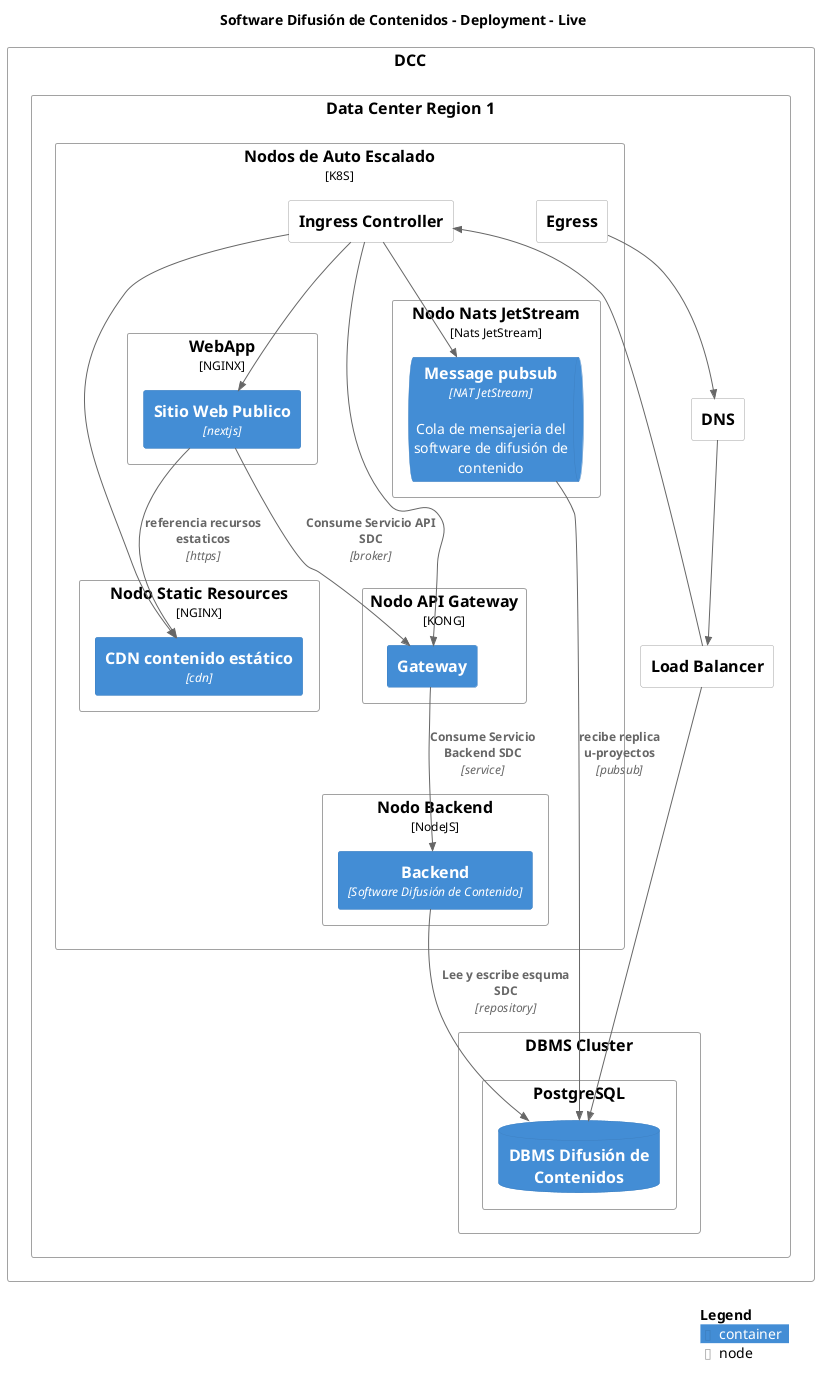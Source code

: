 @startuml
set separator none
title Software Difusión de Contenidos - Deployment - Live

top to bottom direction

!include <C4/C4>
!include <C4/C4_Context>
!include <C4/C4_Container>
!include <C4/C4_Deployment>

Deployment_Node(Live.DCC, "DCC", $tags="") {
  Deployment_Node(Live.DCC.DataCenterRegion1, "Data Center Region 1", $tags="") {
    Deployment_Node(Live.DCC.DataCenterRegion1.DNS, "DNS", $descr="", $tags="")
    Deployment_Node(Live.DCC.DataCenterRegion1.LoadBalancer, "Load Balancer", $descr="", $tags="")
    Deployment_Node(Live.DCC.DataCenterRegion1.NodosdeAutoEscalado, "Nodos de Auto Escalado", "K8S", $tags="") {
      Deployment_Node(Live.DCC.DataCenterRegion1.NodosdeAutoEscalado.IngressController, "Ingress Controller", $descr="", $tags="")
      Deployment_Node(Live.DCC.DataCenterRegion1.NodosdeAutoEscalado.Egress, "Egress", $descr="", $tags="")
      Deployment_Node(Live.DCC.DataCenterRegion1.NodosdeAutoEscalado.WebApp, "WebApp", "NGINX", $tags="") {
        Container(Live.DCC.DataCenterRegion1.NodosdeAutoEscalado.WebApp.SitioWebPublico_1, "Sitio Web Publico", "nextjs", "", $tags="")
      }

      Deployment_Node(Live.DCC.DataCenterRegion1.NodosdeAutoEscalado.NodoStaticResources, "Nodo Static Resources", "NGINX", $tags="") {
        Container(Live.DCC.DataCenterRegion1.NodosdeAutoEscalado.NodoStaticResources.CDNcontenidoestático_1, "CDN contenido estático", "cdn", $tags="")
      }

      Deployment_Node(Live.DCC.DataCenterRegion1.NodosdeAutoEscalado.NodoBackend, "Nodo Backend", "NodeJS", $tags="") {
        Container(Live.DCC.DataCenterRegion1.NodosdeAutoEscalado.NodoBackend.Backend_1, "Backend", "Software Difusión de Contenido", $tags="")
      }

      Deployment_Node(Live.DCC.DataCenterRegion1.NodosdeAutoEscalado.NodoAPIGateway, "Nodo API Gateway", "KONG", $tags="") {
        Container(Live.DCC.DataCenterRegion1.NodosdeAutoEscalado.NodoAPIGateway.Gateway_1, "Gateway", "", $tags="")
      }

      Deployment_Node(Live.DCC.DataCenterRegion1.NodosdeAutoEscalado.NodoNatsJetStream, "Nodo Nats JetStream", "Nats JetStream", $tags="") {
        ContainerQueue(Live.DCC.DataCenterRegion1.NodosdeAutoEscalado.NodoNatsJetStream.Messagepubsub_1, "Message pubsub", "NAT JetStream", "Cola de mensajeria del software de difusión de contenido", $tags="")
      }

    }

    Deployment_Node(Live.DCC.DataCenterRegion1.DBMSCluster, "DBMS Cluster", $tags="") {
      Deployment_Node(Live.DCC.DataCenterRegion1.DBMSCluster.PostgreSQL, "PostgreSQL", $tags="") {
        ContainerDb(Live.DCC.DataCenterRegion1.DBMSCluster.PostgreSQL.DBMSDifusióndeContenidos_1, "DBMS Difusión de Contenidos", "", $tags="")
      }

    }

  }

}

Rel_D(Live.DCC.DataCenterRegion1.NodosdeAutoEscalado.WebApp.SitioWebPublico_1, Live.DCC.DataCenterRegion1.NodosdeAutoEscalado.NodoStaticResources.CDNcontenidoestático_1, "referencia recursos estaticos", "https", $tags="")
Rel_D(Live.DCC.DataCenterRegion1.NodosdeAutoEscalado.NodoAPIGateway.Gateway_1, Live.DCC.DataCenterRegion1.NodosdeAutoEscalado.NodoBackend.Backend_1, "Consume Servicio Backend SDC", "service", $tags="")
Rel_D(Live.DCC.DataCenterRegion1.NodosdeAutoEscalado.WebApp.SitioWebPublico_1, Live.DCC.DataCenterRegion1.NodosdeAutoEscalado.NodoAPIGateway.Gateway_1, "Consume Servicio API SDC", "broker", $tags="")
Rel_D(Live.DCC.DataCenterRegion1.NodosdeAutoEscalado.NodoBackend.Backend_1, Live.DCC.DataCenterRegion1.DBMSCluster.PostgreSQL.DBMSDifusióndeContenidos_1, "Lee y escribe esquma SDC", "repository", $tags="")
Rel_D(Live.DCC.DataCenterRegion1.NodosdeAutoEscalado.NodoNatsJetStream.Messagepubsub_1, Live.DCC.DataCenterRegion1.DBMSCluster.PostgreSQL.DBMSDifusióndeContenidos_1, "recibe replica u-proyectos", "pubsub", $tags="")
Rel_D(Live.DCC.DataCenterRegion1.DNS, Live.DCC.DataCenterRegion1.LoadBalancer, "", $tags="")
Rel_D(Live.DCC.DataCenterRegion1.LoadBalancer, Live.DCC.DataCenterRegion1.NodosdeAutoEscalado.IngressController, "", $tags="")
Rel_D(Live.DCC.DataCenterRegion1.NodosdeAutoEscalado.Egress, Live.DCC.DataCenterRegion1.DNS, "", $tags="")
Rel_D(Live.DCC.DataCenterRegion1.LoadBalancer, Live.DCC.DataCenterRegion1.DBMSCluster.PostgreSQL.DBMSDifusióndeContenidos_1, "", $tags="")
Rel_D(Live.DCC.DataCenterRegion1.NodosdeAutoEscalado.IngressController, Live.DCC.DataCenterRegion1.NodosdeAutoEscalado.WebApp.SitioWebPublico_1, "", $tags="")
Rel_D(Live.DCC.DataCenterRegion1.NodosdeAutoEscalado.IngressController, Live.DCC.DataCenterRegion1.NodosdeAutoEscalado.NodoStaticResources.CDNcontenidoestático_1, "", $tags="")
Rel_D(Live.DCC.DataCenterRegion1.NodosdeAutoEscalado.IngressController, Live.DCC.DataCenterRegion1.NodosdeAutoEscalado.NodoAPIGateway.Gateway_1, "", $tags="")
Rel_D(Live.DCC.DataCenterRegion1.NodosdeAutoEscalado.IngressController, Live.DCC.DataCenterRegion1.NodosdeAutoEscalado.NodoNatsJetStream.Messagepubsub_1, "", $tags="")

SHOW_LEGEND(true)
@enduml